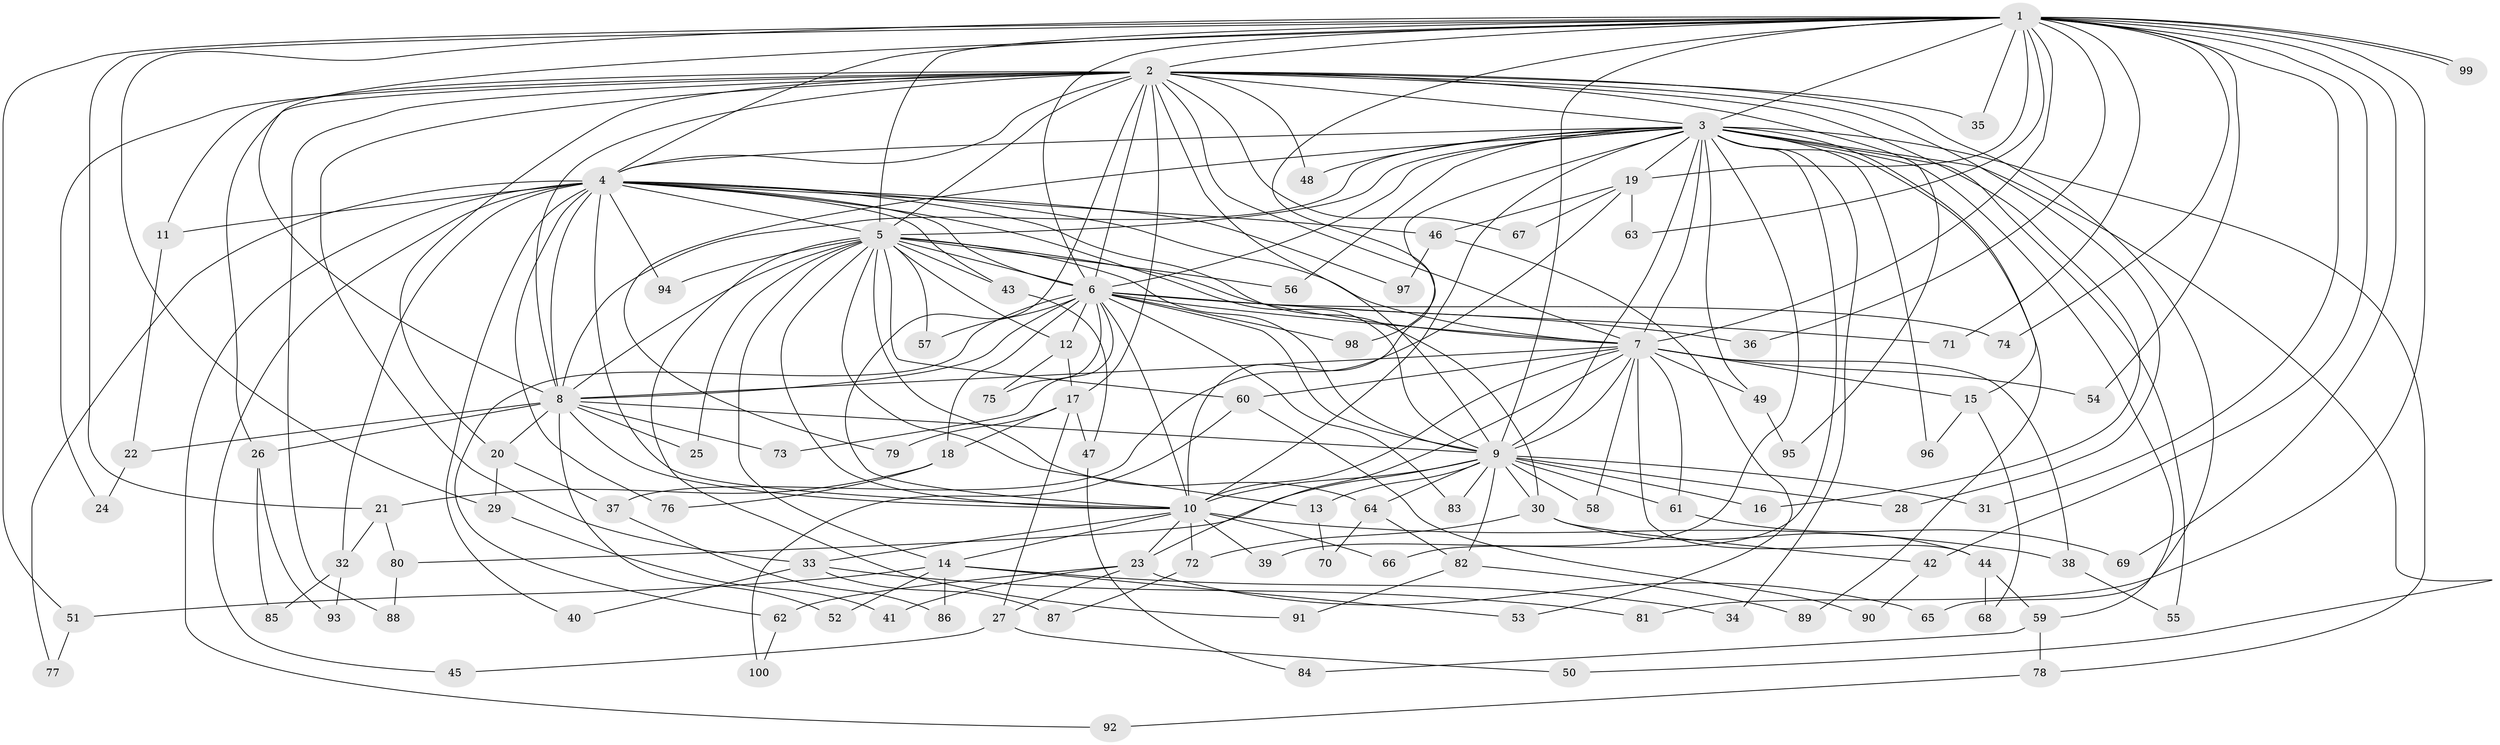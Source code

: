 // Generated by graph-tools (version 1.1) at 2025/34/03/09/25 02:34:52]
// undirected, 100 vertices, 225 edges
graph export_dot {
graph [start="1"]
  node [color=gray90,style=filled];
  1;
  2;
  3;
  4;
  5;
  6;
  7;
  8;
  9;
  10;
  11;
  12;
  13;
  14;
  15;
  16;
  17;
  18;
  19;
  20;
  21;
  22;
  23;
  24;
  25;
  26;
  27;
  28;
  29;
  30;
  31;
  32;
  33;
  34;
  35;
  36;
  37;
  38;
  39;
  40;
  41;
  42;
  43;
  44;
  45;
  46;
  47;
  48;
  49;
  50;
  51;
  52;
  53;
  54;
  55;
  56;
  57;
  58;
  59;
  60;
  61;
  62;
  63;
  64;
  65;
  66;
  67;
  68;
  69;
  70;
  71;
  72;
  73;
  74;
  75;
  76;
  77;
  78;
  79;
  80;
  81;
  82;
  83;
  84;
  85;
  86;
  87;
  88;
  89;
  90;
  91;
  92;
  93;
  94;
  95;
  96;
  97;
  98;
  99;
  100;
  1 -- 2;
  1 -- 3;
  1 -- 4;
  1 -- 5;
  1 -- 6;
  1 -- 7;
  1 -- 8;
  1 -- 9;
  1 -- 10;
  1 -- 19;
  1 -- 21;
  1 -- 29;
  1 -- 31;
  1 -- 35;
  1 -- 36;
  1 -- 42;
  1 -- 51;
  1 -- 54;
  1 -- 63;
  1 -- 69;
  1 -- 71;
  1 -- 74;
  1 -- 81;
  1 -- 99;
  1 -- 99;
  2 -- 3;
  2 -- 4;
  2 -- 5;
  2 -- 6;
  2 -- 7;
  2 -- 8;
  2 -- 9;
  2 -- 10;
  2 -- 11;
  2 -- 16;
  2 -- 17;
  2 -- 20;
  2 -- 24;
  2 -- 26;
  2 -- 28;
  2 -- 33;
  2 -- 35;
  2 -- 48;
  2 -- 65;
  2 -- 67;
  2 -- 88;
  2 -- 95;
  3 -- 4;
  3 -- 5;
  3 -- 6;
  3 -- 7;
  3 -- 8;
  3 -- 9;
  3 -- 10;
  3 -- 15;
  3 -- 19;
  3 -- 34;
  3 -- 39;
  3 -- 48;
  3 -- 49;
  3 -- 50;
  3 -- 55;
  3 -- 56;
  3 -- 59;
  3 -- 66;
  3 -- 78;
  3 -- 79;
  3 -- 89;
  3 -- 96;
  3 -- 98;
  4 -- 5;
  4 -- 6;
  4 -- 7;
  4 -- 8;
  4 -- 9;
  4 -- 10;
  4 -- 11;
  4 -- 30;
  4 -- 32;
  4 -- 40;
  4 -- 43;
  4 -- 45;
  4 -- 46;
  4 -- 76;
  4 -- 77;
  4 -- 92;
  4 -- 94;
  4 -- 97;
  5 -- 6;
  5 -- 7;
  5 -- 8;
  5 -- 9;
  5 -- 10;
  5 -- 12;
  5 -- 13;
  5 -- 14;
  5 -- 25;
  5 -- 43;
  5 -- 56;
  5 -- 57;
  5 -- 60;
  5 -- 64;
  5 -- 91;
  5 -- 94;
  6 -- 7;
  6 -- 8;
  6 -- 9;
  6 -- 10;
  6 -- 12;
  6 -- 18;
  6 -- 36;
  6 -- 57;
  6 -- 62;
  6 -- 71;
  6 -- 73;
  6 -- 74;
  6 -- 75;
  6 -- 83;
  6 -- 98;
  7 -- 8;
  7 -- 9;
  7 -- 10;
  7 -- 15;
  7 -- 23;
  7 -- 38;
  7 -- 44;
  7 -- 49;
  7 -- 54;
  7 -- 58;
  7 -- 60;
  7 -- 61;
  8 -- 9;
  8 -- 10;
  8 -- 20;
  8 -- 22;
  8 -- 25;
  8 -- 26;
  8 -- 52;
  8 -- 73;
  9 -- 10;
  9 -- 13;
  9 -- 16;
  9 -- 28;
  9 -- 30;
  9 -- 31;
  9 -- 58;
  9 -- 61;
  9 -- 64;
  9 -- 80;
  9 -- 82;
  9 -- 83;
  10 -- 14;
  10 -- 23;
  10 -- 33;
  10 -- 38;
  10 -- 39;
  10 -- 66;
  10 -- 72;
  11 -- 22;
  12 -- 17;
  12 -- 75;
  13 -- 70;
  14 -- 34;
  14 -- 51;
  14 -- 52;
  14 -- 53;
  14 -- 86;
  15 -- 68;
  15 -- 96;
  17 -- 18;
  17 -- 27;
  17 -- 47;
  17 -- 79;
  18 -- 21;
  18 -- 76;
  19 -- 37;
  19 -- 46;
  19 -- 63;
  19 -- 67;
  20 -- 29;
  20 -- 37;
  21 -- 32;
  21 -- 80;
  22 -- 24;
  23 -- 27;
  23 -- 41;
  23 -- 62;
  23 -- 65;
  26 -- 85;
  26 -- 93;
  27 -- 45;
  27 -- 50;
  29 -- 41;
  30 -- 42;
  30 -- 44;
  30 -- 72;
  32 -- 85;
  32 -- 93;
  33 -- 40;
  33 -- 81;
  33 -- 87;
  37 -- 86;
  38 -- 55;
  42 -- 90;
  43 -- 47;
  44 -- 59;
  44 -- 68;
  46 -- 53;
  46 -- 97;
  47 -- 84;
  49 -- 95;
  51 -- 77;
  59 -- 78;
  59 -- 84;
  60 -- 90;
  60 -- 100;
  61 -- 69;
  62 -- 100;
  64 -- 70;
  64 -- 82;
  72 -- 87;
  78 -- 92;
  80 -- 88;
  82 -- 89;
  82 -- 91;
}
